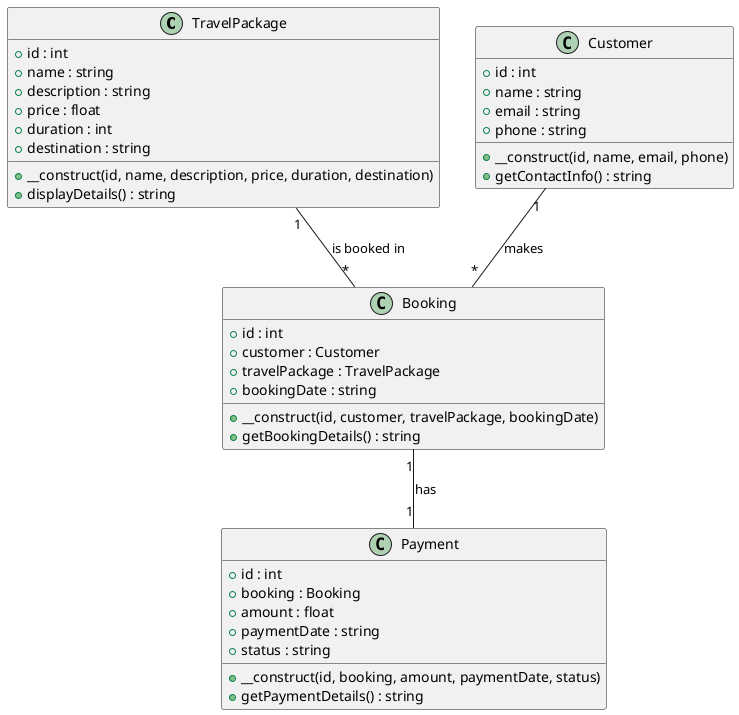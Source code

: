 @startuml class_diagram

class TravelPackage {
    +id : int
    +name : string
    +description : string
    +price : float
    +duration : int
    +destination : string
    +__construct(id, name, description, price, duration, destination)
    +displayDetails() : string
}

class Customer {
    +id : int
    +name : string
    +email : string
    +phone : string
    +__construct(id, name, email, phone)
    +getContactInfo() : string
}

class Booking {
    +id : int
    +customer : Customer
    +travelPackage : TravelPackage
    +bookingDate : string
    +__construct(id, customer, travelPackage, bookingDate)
    +getBookingDetails() : string
}

class Payment {
    +id : int
    +booking : Booking
    +amount : float
    +paymentDate : string
    +status : string
    +__construct(id, booking, amount, paymentDate, status)
    +getPaymentDetails() : string
}

Customer "1" -- "*" Booking : makes
TravelPackage "1" -- "*" Booking : is booked in
Booking "1" -- "1" Payment : has

@enduml
